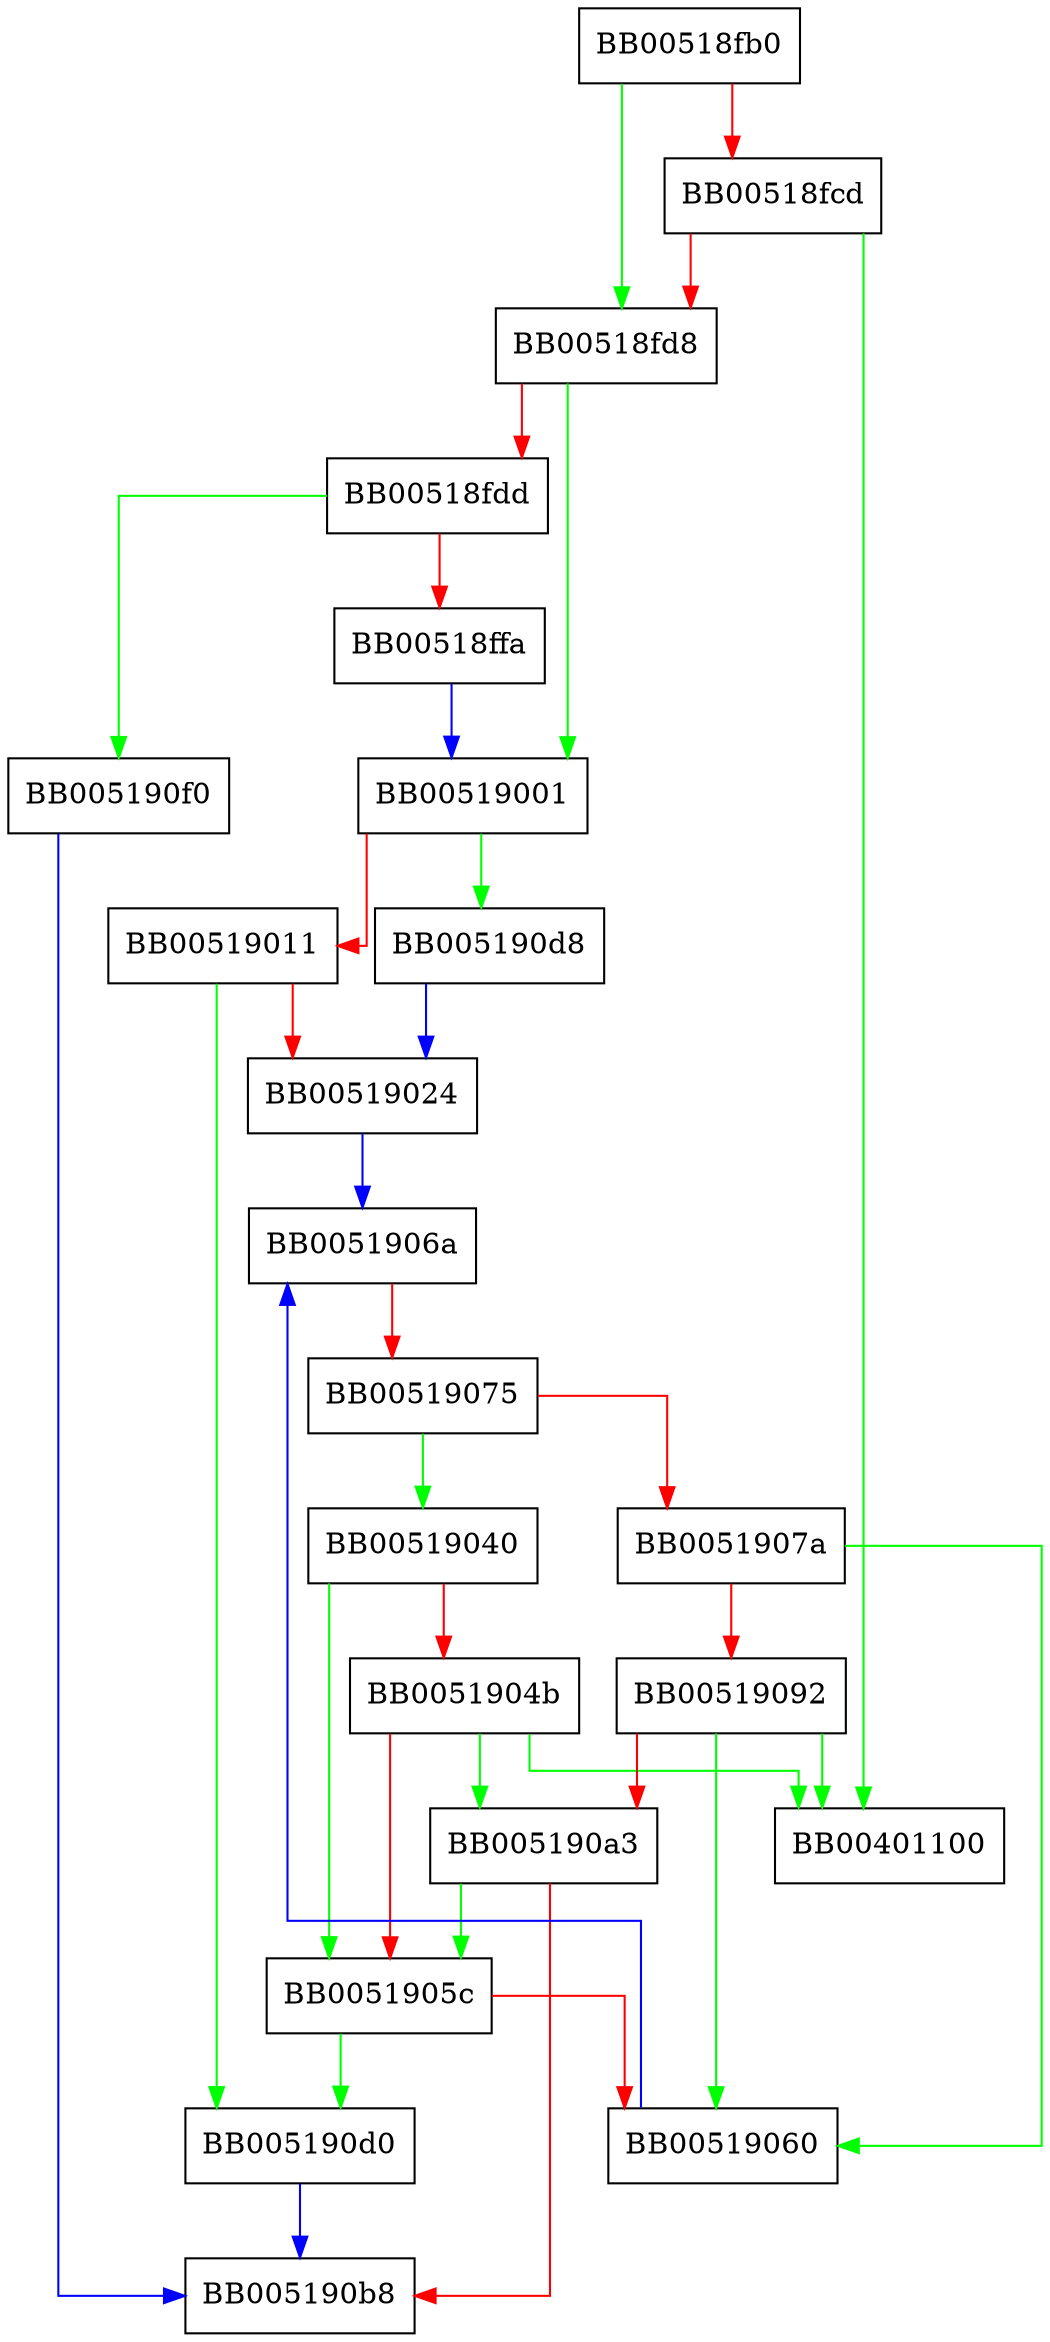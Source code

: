 digraph EVP_PKEY_asn1_find_str {
  node [shape="box"];
  graph [splines=ortho];
  BB00518fb0 -> BB00518fd8 [color="green"];
  BB00518fb0 -> BB00518fcd [color="red"];
  BB00518fcd -> BB00401100 [color="green"];
  BB00518fcd -> BB00518fd8 [color="red"];
  BB00518fd8 -> BB00519001 [color="green"];
  BB00518fd8 -> BB00518fdd [color="red"];
  BB00518fdd -> BB005190f0 [color="green"];
  BB00518fdd -> BB00518ffa [color="red"];
  BB00518ffa -> BB00519001 [color="blue"];
  BB00519001 -> BB005190d8 [color="green"];
  BB00519001 -> BB00519011 [color="red"];
  BB00519011 -> BB005190d0 [color="green"];
  BB00519011 -> BB00519024 [color="red"];
  BB00519024 -> BB0051906a [color="blue"];
  BB00519040 -> BB0051905c [color="green"];
  BB00519040 -> BB0051904b [color="red"];
  BB0051904b -> BB00401100 [color="green"];
  BB0051904b -> BB005190a3 [color="green"];
  BB0051904b -> BB0051905c [color="red"];
  BB0051905c -> BB005190d0 [color="green"];
  BB0051905c -> BB00519060 [color="red"];
  BB00519060 -> BB0051906a [color="blue"];
  BB0051906a -> BB00519075 [color="red"];
  BB00519075 -> BB00519040 [color="green"];
  BB00519075 -> BB0051907a [color="red"];
  BB0051907a -> BB00519060 [color="green"];
  BB0051907a -> BB00519092 [color="red"];
  BB00519092 -> BB00401100 [color="green"];
  BB00519092 -> BB00519060 [color="green"];
  BB00519092 -> BB005190a3 [color="red"];
  BB005190a3 -> BB0051905c [color="green"];
  BB005190a3 -> BB005190b8 [color="red"];
  BB005190d0 -> BB005190b8 [color="blue"];
  BB005190d8 -> BB00519024 [color="blue"];
  BB005190f0 -> BB005190b8 [color="blue"];
}